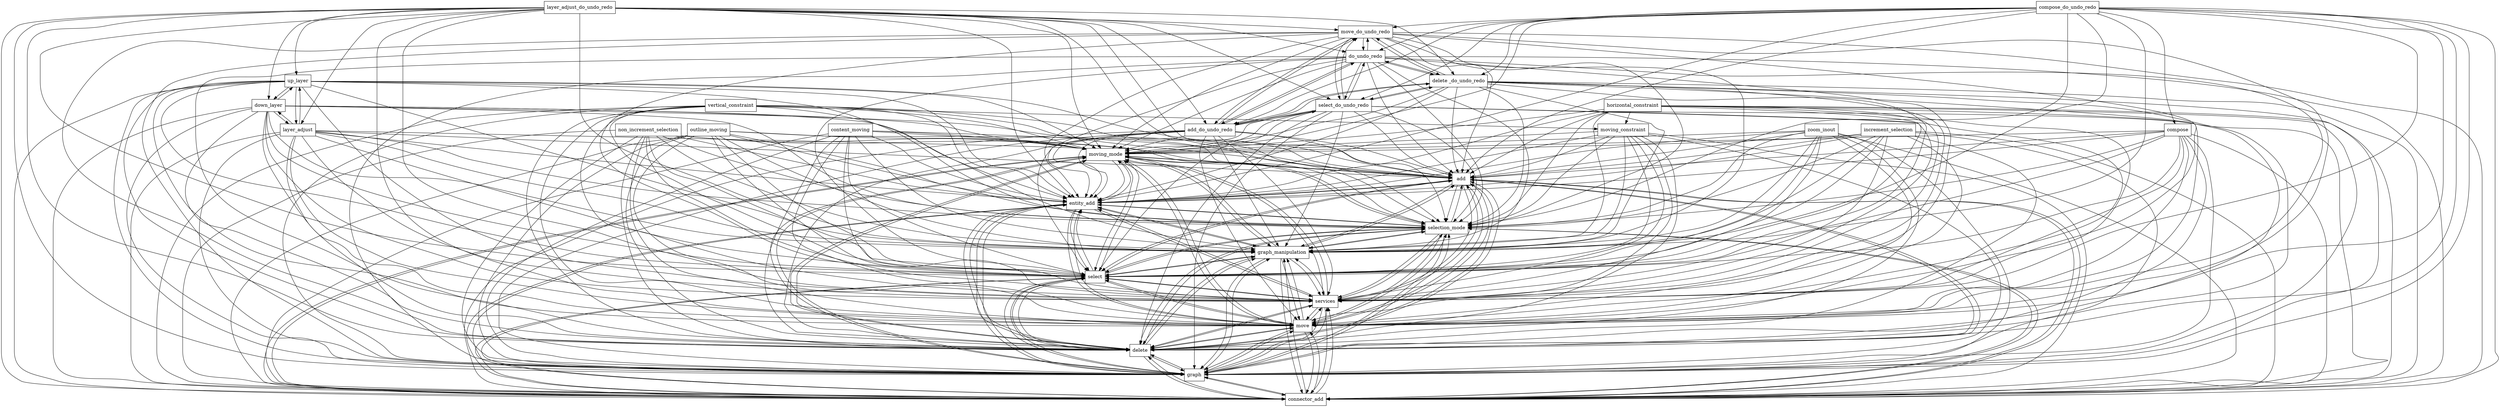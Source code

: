 digraph{
graph [rankdir=TB];
node [shape=box];
edge [arrowhead=normal];
0[label="moving_mode",]
1[label="move_do_undo_redo",]
2[label="zoom_inout",]
3[label="layer_adjust_do_undo_redo",]
4[label="add",]
5[label="connector_add",]
6[label="moving_constraint",]
7[label="compose_do_undo_redo",]
8[label="graph",]
9[label="content_moving",]
10[label="up_layer",]
11[label="delete",]
12[label="compose",]
13[label="move",]
14[label="services",]
15[label="down_layer",]
16[label="layer_adjust",]
17[label="select",]
18[label="graph_manipulation",]
19[label="do_undo_redo",]
20[label="horizontal_constraint",]
21[label="outline_moving",]
22[label="add_do_undo_redo",]
23[label="selection_mode",]
24[label="vertical_constraint",]
25[label="entity_add",]
26[label="non_increment_selection",]
27[label="increment_selection",]
28[label="select_do_undo_redo",]
29[label="delete _do_undo_redo",]
0->4[label="",]
0->5[label="",]
0->8[label="",]
0->11[label="",]
0->13[label="",]
0->14[label="",]
0->17[label="",]
0->18[label="",]
0->23[label="",]
0->25[label="",]
1->0[label="",]
1->4[label="",]
1->5[label="",]
1->8[label="",]
1->11[label="",]
1->13[label="",]
1->14[label="",]
1->17[label="",]
1->18[label="",]
1->19[label="",]
1->22[label="",]
1->23[label="",]
1->25[label="",]
1->28[label="",]
1->29[label="",]
2->0[label="",]
2->4[label="",]
2->5[label="",]
2->8[label="",]
2->11[label="",]
2->13[label="",]
2->14[label="",]
2->17[label="",]
2->18[label="",]
2->23[label="",]
2->25[label="",]
3->0[label="",]
3->1[label="",]
3->4[label="",]
3->5[label="",]
3->8[label="",]
3->10[label="",]
3->11[label="",]
3->13[label="",]
3->14[label="",]
3->15[label="",]
3->16[label="",]
3->17[label="",]
3->18[label="",]
3->19[label="",]
3->22[label="",]
3->23[label="",]
3->25[label="",]
3->28[label="",]
3->29[label="",]
4->0[label="",]
4->5[label="",]
4->8[label="",]
4->11[label="",]
4->13[label="",]
4->14[label="",]
4->17[label="",]
4->18[label="",]
4->23[label="",]
4->25[label="",]
5->0[label="",]
5->4[label="",]
5->8[label="",]
5->11[label="",]
5->13[label="",]
5->14[label="",]
5->17[label="",]
5->18[label="",]
5->23[label="",]
5->25[label="",]
6->0[label="",]
6->4[label="",]
6->5[label="",]
6->8[label="",]
6->11[label="",]
6->13[label="",]
6->14[label="",]
6->17[label="",]
6->18[label="",]
6->23[label="",]
6->25[label="",]
7->0[label="",]
7->1[label="",]
7->4[label="",]
7->5[label="",]
7->8[label="",]
7->11[label="",]
7->12[label="",]
7->13[label="",]
7->14[label="",]
7->17[label="",]
7->18[label="",]
7->19[label="",]
7->22[label="",]
7->23[label="",]
7->25[label="",]
7->28[label="",]
7->29[label="",]
8->0[label="",]
8->4[label="",]
8->5[label="",]
8->11[label="",]
8->13[label="",]
8->14[label="",]
8->17[label="",]
8->18[label="",]
8->23[label="",]
8->25[label="",]
9->0[label="",]
9->4[label="",]
9->5[label="",]
9->8[label="",]
9->11[label="",]
9->13[label="",]
9->14[label="",]
9->17[label="",]
9->18[label="",]
9->23[label="",]
9->25[label="",]
10->0[label="",]
10->4[label="",]
10->5[label="",]
10->8[label="",]
10->11[label="",]
10->13[label="",]
10->14[label="",]
10->15[label="",]
10->16[label="",]
10->17[label="",]
10->18[label="",]
10->23[label="",]
10->25[label="",]
11->0[label="",]
11->4[label="",]
11->5[label="",]
11->8[label="",]
11->13[label="",]
11->14[label="",]
11->17[label="",]
11->18[label="",]
11->23[label="",]
11->25[label="",]
12->0[label="",]
12->4[label="",]
12->5[label="",]
12->8[label="",]
12->11[label="",]
12->13[label="",]
12->14[label="",]
12->17[label="",]
12->18[label="",]
12->23[label="",]
12->25[label="",]
13->0[label="",]
13->4[label="",]
13->5[label="",]
13->8[label="",]
13->11[label="",]
13->14[label="",]
13->17[label="",]
13->18[label="",]
13->23[label="",]
13->25[label="",]
14->0[label="",]
14->4[label="",]
14->5[label="",]
14->8[label="",]
14->11[label="",]
14->13[label="",]
14->17[label="",]
14->18[label="",]
14->23[label="",]
14->25[label="",]
15->0[label="",]
15->4[label="",]
15->5[label="",]
15->8[label="",]
15->10[label="",]
15->11[label="",]
15->13[label="",]
15->14[label="",]
15->16[label="",]
15->17[label="",]
15->18[label="",]
15->23[label="",]
15->25[label="",]
16->0[label="",]
16->4[label="",]
16->5[label="",]
16->8[label="",]
16->10[label="",]
16->11[label="",]
16->13[label="",]
16->14[label="",]
16->15[label="",]
16->17[label="",]
16->18[label="",]
16->23[label="",]
16->25[label="",]
17->0[label="",]
17->4[label="",]
17->5[label="",]
17->8[label="",]
17->11[label="",]
17->13[label="",]
17->14[label="",]
17->18[label="",]
17->23[label="",]
17->25[label="",]
18->0[label="",]
18->4[label="",]
18->5[label="",]
18->8[label="",]
18->11[label="",]
18->13[label="",]
18->14[label="",]
18->17[label="",]
18->23[label="",]
18->25[label="",]
19->0[label="",]
19->1[label="",]
19->4[label="",]
19->5[label="",]
19->8[label="",]
19->11[label="",]
19->13[label="",]
19->14[label="",]
19->17[label="",]
19->18[label="",]
19->22[label="",]
19->23[label="",]
19->25[label="",]
19->28[label="",]
19->29[label="",]
20->0[label="",]
20->4[label="",]
20->5[label="",]
20->6[label="",]
20->8[label="",]
20->11[label="",]
20->13[label="",]
20->14[label="",]
20->17[label="",]
20->18[label="",]
20->23[label="",]
20->25[label="",]
21->0[label="",]
21->4[label="",]
21->5[label="",]
21->8[label="",]
21->11[label="",]
21->13[label="",]
21->14[label="",]
21->17[label="",]
21->18[label="",]
21->23[label="",]
21->25[label="",]
22->0[label="",]
22->1[label="",]
22->4[label="",]
22->5[label="",]
22->8[label="",]
22->11[label="",]
22->13[label="",]
22->14[label="",]
22->17[label="",]
22->18[label="",]
22->19[label="",]
22->23[label="",]
22->25[label="",]
22->28[label="",]
22->29[label="",]
23->0[label="",]
23->4[label="",]
23->5[label="",]
23->8[label="",]
23->11[label="",]
23->13[label="",]
23->14[label="",]
23->17[label="",]
23->18[label="",]
23->25[label="",]
24->0[label="",]
24->4[label="",]
24->5[label="",]
24->6[label="",]
24->8[label="",]
24->11[label="",]
24->13[label="",]
24->14[label="",]
24->17[label="",]
24->18[label="",]
24->23[label="",]
24->25[label="",]
25->0[label="",]
25->4[label="",]
25->5[label="",]
25->8[label="",]
25->11[label="",]
25->13[label="",]
25->14[label="",]
25->17[label="",]
25->18[label="",]
25->23[label="",]
26->0[label="",]
26->4[label="",]
26->5[label="",]
26->8[label="",]
26->11[label="",]
26->13[label="",]
26->14[label="",]
26->17[label="",]
26->18[label="",]
26->23[label="",]
26->25[label="",]
27->0[label="",]
27->4[label="",]
27->5[label="",]
27->8[label="",]
27->11[label="",]
27->13[label="",]
27->14[label="",]
27->17[label="",]
27->18[label="",]
27->23[label="",]
27->25[label="",]
28->0[label="",]
28->1[label="",]
28->4[label="",]
28->5[label="",]
28->8[label="",]
28->11[label="",]
28->13[label="",]
28->14[label="",]
28->17[label="",]
28->18[label="",]
28->19[label="",]
28->22[label="",]
28->23[label="",]
28->25[label="",]
28->29[label="",]
29->0[label="",]
29->1[label="",]
29->4[label="",]
29->5[label="",]
29->8[label="",]
29->11[label="",]
29->13[label="",]
29->14[label="",]
29->17[label="",]
29->18[label="",]
29->19[label="",]
29->22[label="",]
29->23[label="",]
29->25[label="",]
29->28[label="",]
}
